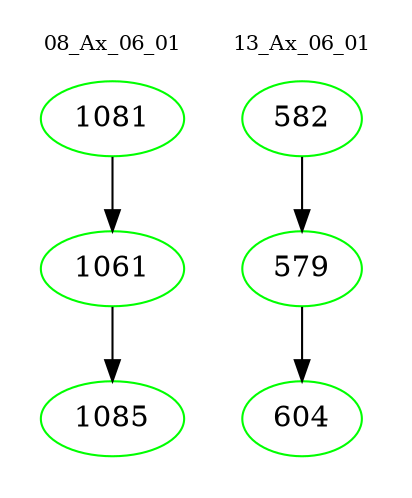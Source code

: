 digraph{
subgraph cluster_0 {
color = white
label = "08_Ax_06_01";
fontsize=10;
T0_1081 [label="1081", color="green"]
T0_1081 -> T0_1061 [color="black"]
T0_1061 [label="1061", color="green"]
T0_1061 -> T0_1085 [color="black"]
T0_1085 [label="1085", color="green"]
}
subgraph cluster_1 {
color = white
label = "13_Ax_06_01";
fontsize=10;
T1_582 [label="582", color="green"]
T1_582 -> T1_579 [color="black"]
T1_579 [label="579", color="green"]
T1_579 -> T1_604 [color="black"]
T1_604 [label="604", color="green"]
}
}
